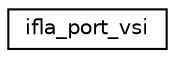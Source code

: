 digraph G
{
  edge [fontname="Helvetica",fontsize="10",labelfontname="Helvetica",labelfontsize="10"];
  node [fontname="Helvetica",fontsize="10",shape=record];
  rankdir="LR";
  Node1 [label="ifla_port_vsi",height=0.2,width=0.4,color="black", fillcolor="white", style="filled",URL="$structifla__port__vsi.html"];
}
